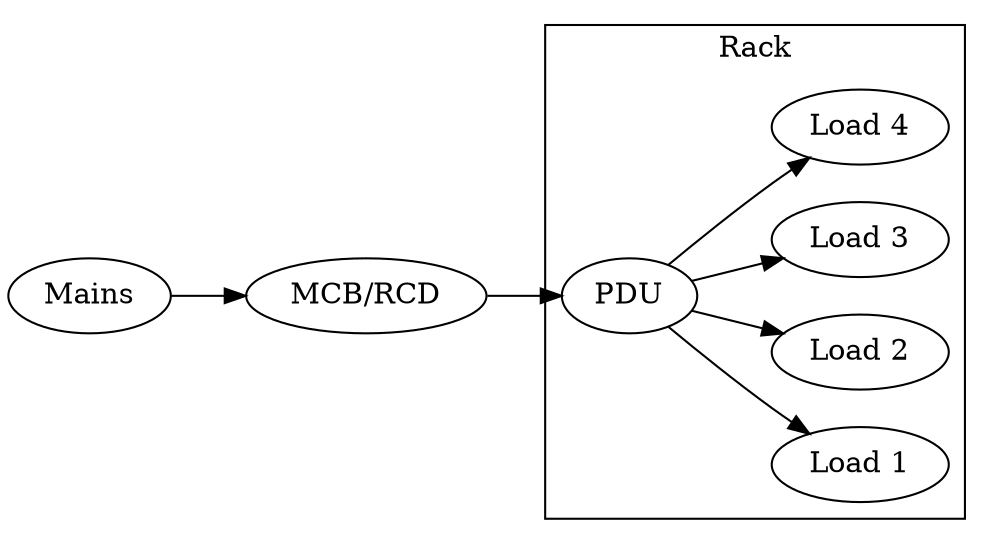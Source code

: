 digraph G {

	rankdir=LR;

	subgraph cluster_rack {
	label="Rack";
	l1 [ label="Load 1" ];
	l2 [ label="Load 2" ];
	l3 [ label="Load 3" ];
	l4 [ label="Load 4" ];
	pdu [ label="PDU" ];
	}

	mains [ label="Mains" ];

	protection [ label="MCB/RCD" ];

	mains -> protection;
	protection -> pdu;
	
	pdu -> l1;
	pdu -> l2;
	pdu -> l3;
	pdu -> l4;

}
